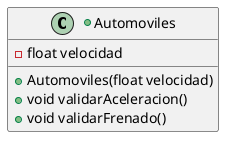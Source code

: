 @startuml
'https://plantuml.com/class-diagram

+class Automoviles{
    -float velocidad
    +Automoviles(float velocidad)
    +void validarAceleracion()
    +void validarFrenado()
}

@enduml